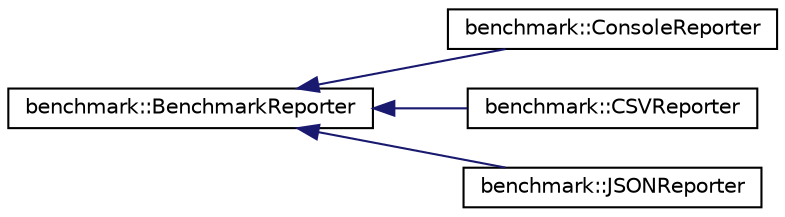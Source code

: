 digraph "Graphical Class Hierarchy"
{
  edge [fontname="Helvetica",fontsize="10",labelfontname="Helvetica",labelfontsize="10"];
  node [fontname="Helvetica",fontsize="10",shape=record];
  rankdir="LR";
  Node0 [label="benchmark::BenchmarkReporter",height=0.2,width=0.4,color="black", fillcolor="white", style="filled",URL="$classbenchmark_1_1_benchmark_reporter.html"];
  Node0 -> Node1 [dir="back",color="midnightblue",fontsize="10",style="solid",fontname="Helvetica"];
  Node1 [label="benchmark::ConsoleReporter",height=0.2,width=0.4,color="black", fillcolor="white", style="filled",URL="$classbenchmark_1_1_console_reporter.html"];
  Node0 -> Node2 [dir="back",color="midnightblue",fontsize="10",style="solid",fontname="Helvetica"];
  Node2 [label="benchmark::CSVReporter",height=0.2,width=0.4,color="black", fillcolor="white", style="filled",URL="$classbenchmark_1_1_c_s_v_reporter.html"];
  Node0 -> Node3 [dir="back",color="midnightblue",fontsize="10",style="solid",fontname="Helvetica"];
  Node3 [label="benchmark::JSONReporter",height=0.2,width=0.4,color="black", fillcolor="white", style="filled",URL="$classbenchmark_1_1_j_s_o_n_reporter.html"];
}
